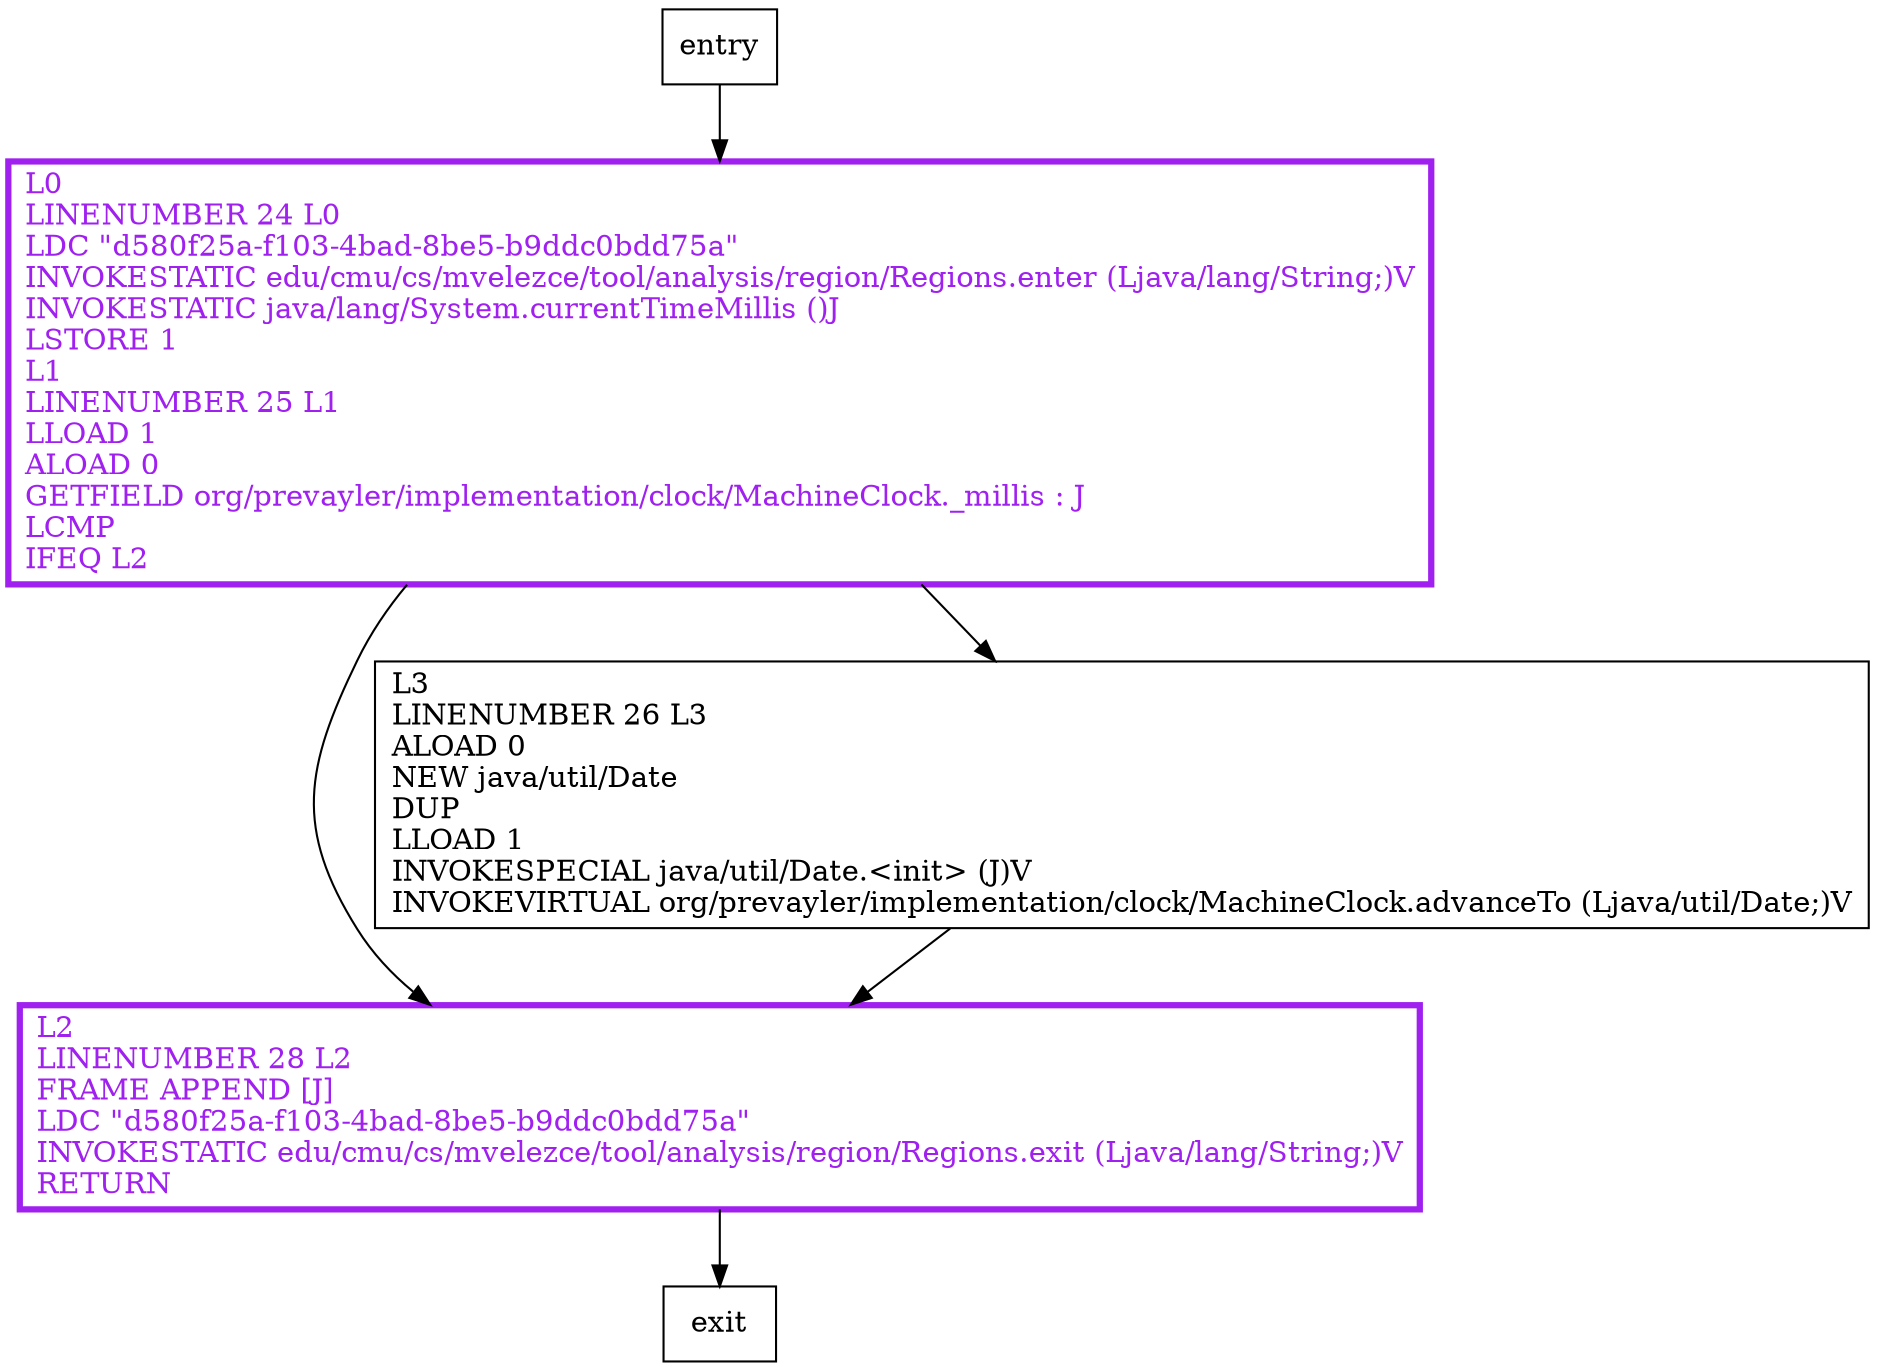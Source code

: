 digraph update {
node [shape=record];
927991816 [label="L2\lLINENUMBER 28 L2\lFRAME APPEND [J]\lLDC \"d580f25a-f103-4bad-8be5-b9ddc0bdd75a\"\lINVOKESTATIC edu/cmu/cs/mvelezce/tool/analysis/region/Regions.exit (Ljava/lang/String;)V\lRETURN\l"];
229271124 [label="L3\lLINENUMBER 26 L3\lALOAD 0\lNEW java/util/Date\lDUP\lLLOAD 1\lINVOKESPECIAL java/util/Date.\<init\> (J)V\lINVOKEVIRTUAL org/prevayler/implementation/clock/MachineClock.advanceTo (Ljava/util/Date;)V\l"];
1539155938 [label="L0\lLINENUMBER 24 L0\lLDC \"d580f25a-f103-4bad-8be5-b9ddc0bdd75a\"\lINVOKESTATIC edu/cmu/cs/mvelezce/tool/analysis/region/Regions.enter (Ljava/lang/String;)V\lINVOKESTATIC java/lang/System.currentTimeMillis ()J\lLSTORE 1\lL1\lLINENUMBER 25 L1\lLLOAD 1\lALOAD 0\lGETFIELD org/prevayler/implementation/clock/MachineClock._millis : J\lLCMP\lIFEQ L2\l"];
entry;
exit;
entry -> 1539155938;
927991816 -> exit;
229271124 -> 927991816;
1539155938 -> 927991816;
1539155938 -> 229271124;
927991816[fontcolor="purple", penwidth=3, color="purple"];
1539155938[fontcolor="purple", penwidth=3, color="purple"];
}
